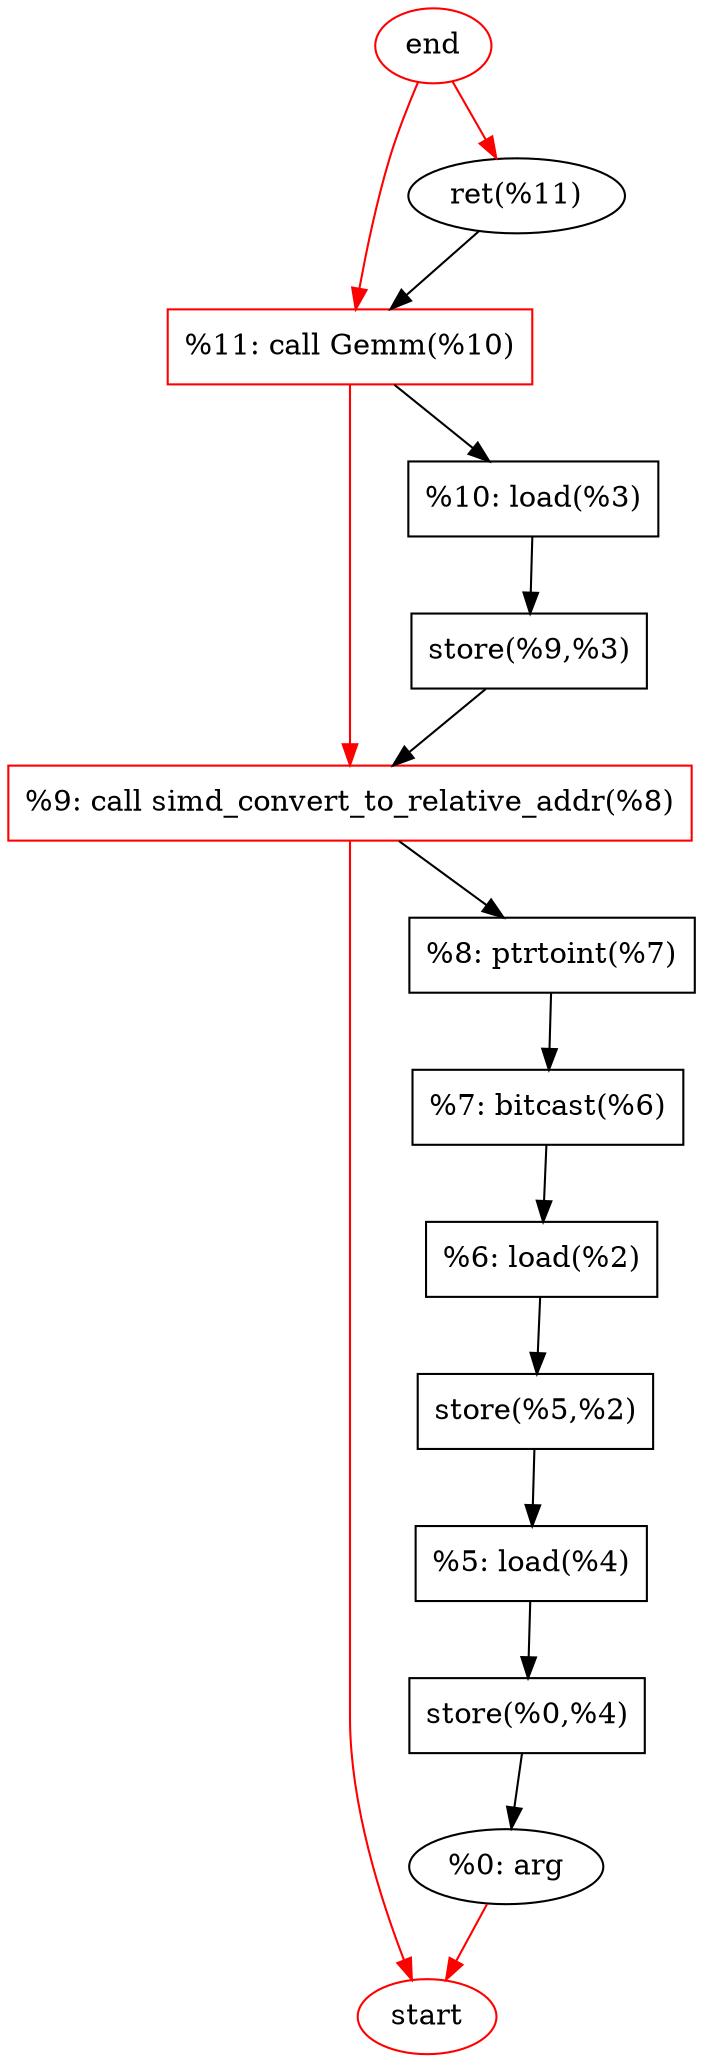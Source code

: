 digraph "foo" {
	start[shape=ellipse, label="start", color=red]
	end[shape=ellipse, label="end", color=red]
	node_0000[shape=ellipse, label="%0: arg"]
	node_0004[shape=record, label="store(%0,%4)"]
	node_0005[shape=record, label="%5: load(%4)"]
	node_0006[shape=record, label="store(%5,%2)"]
	node_0007[shape=record, label="%6: load(%2)"]
	node_0008[shape=record, label="%7: bitcast(%6)"]
	node_0009[shape=record, label="%8: ptrtoint(%7)"]
	node_0010[shape=record, label="%9: call simd_convert_to_relative_addr(%8)", color=red]
	node_0011[shape=record, label="store(%9,%3)"]
	node_0012[shape=record, label="%10: load(%3)"]
	node_0013[shape=record, label="%11: call Gemm(%10)", color=red]
	node_0014[shape=ellipse, label="ret(%11)"]
	node_0004 -> node_0000 
	node_0005 -> node_0004 
	node_0006 -> node_0005 
	node_0007 -> node_0006 
	node_0008 -> node_0007 
	node_0009 -> node_0008 
	node_0010 -> node_0009 
	node_0011 -> node_0010 
	node_0012 -> node_0011 
	node_0013 -> node_0012 
	node_0014 -> node_0013 
	node_0000 -> start [color=red, weight=100]
	node_0010 -> start [color=red, weight=100]
	node_0013 -> node_0010 [color=red, weight=100]
	end -> node_0013 [color=red, weight=100]
	end -> node_0014 [color=red, weight=100]
}
